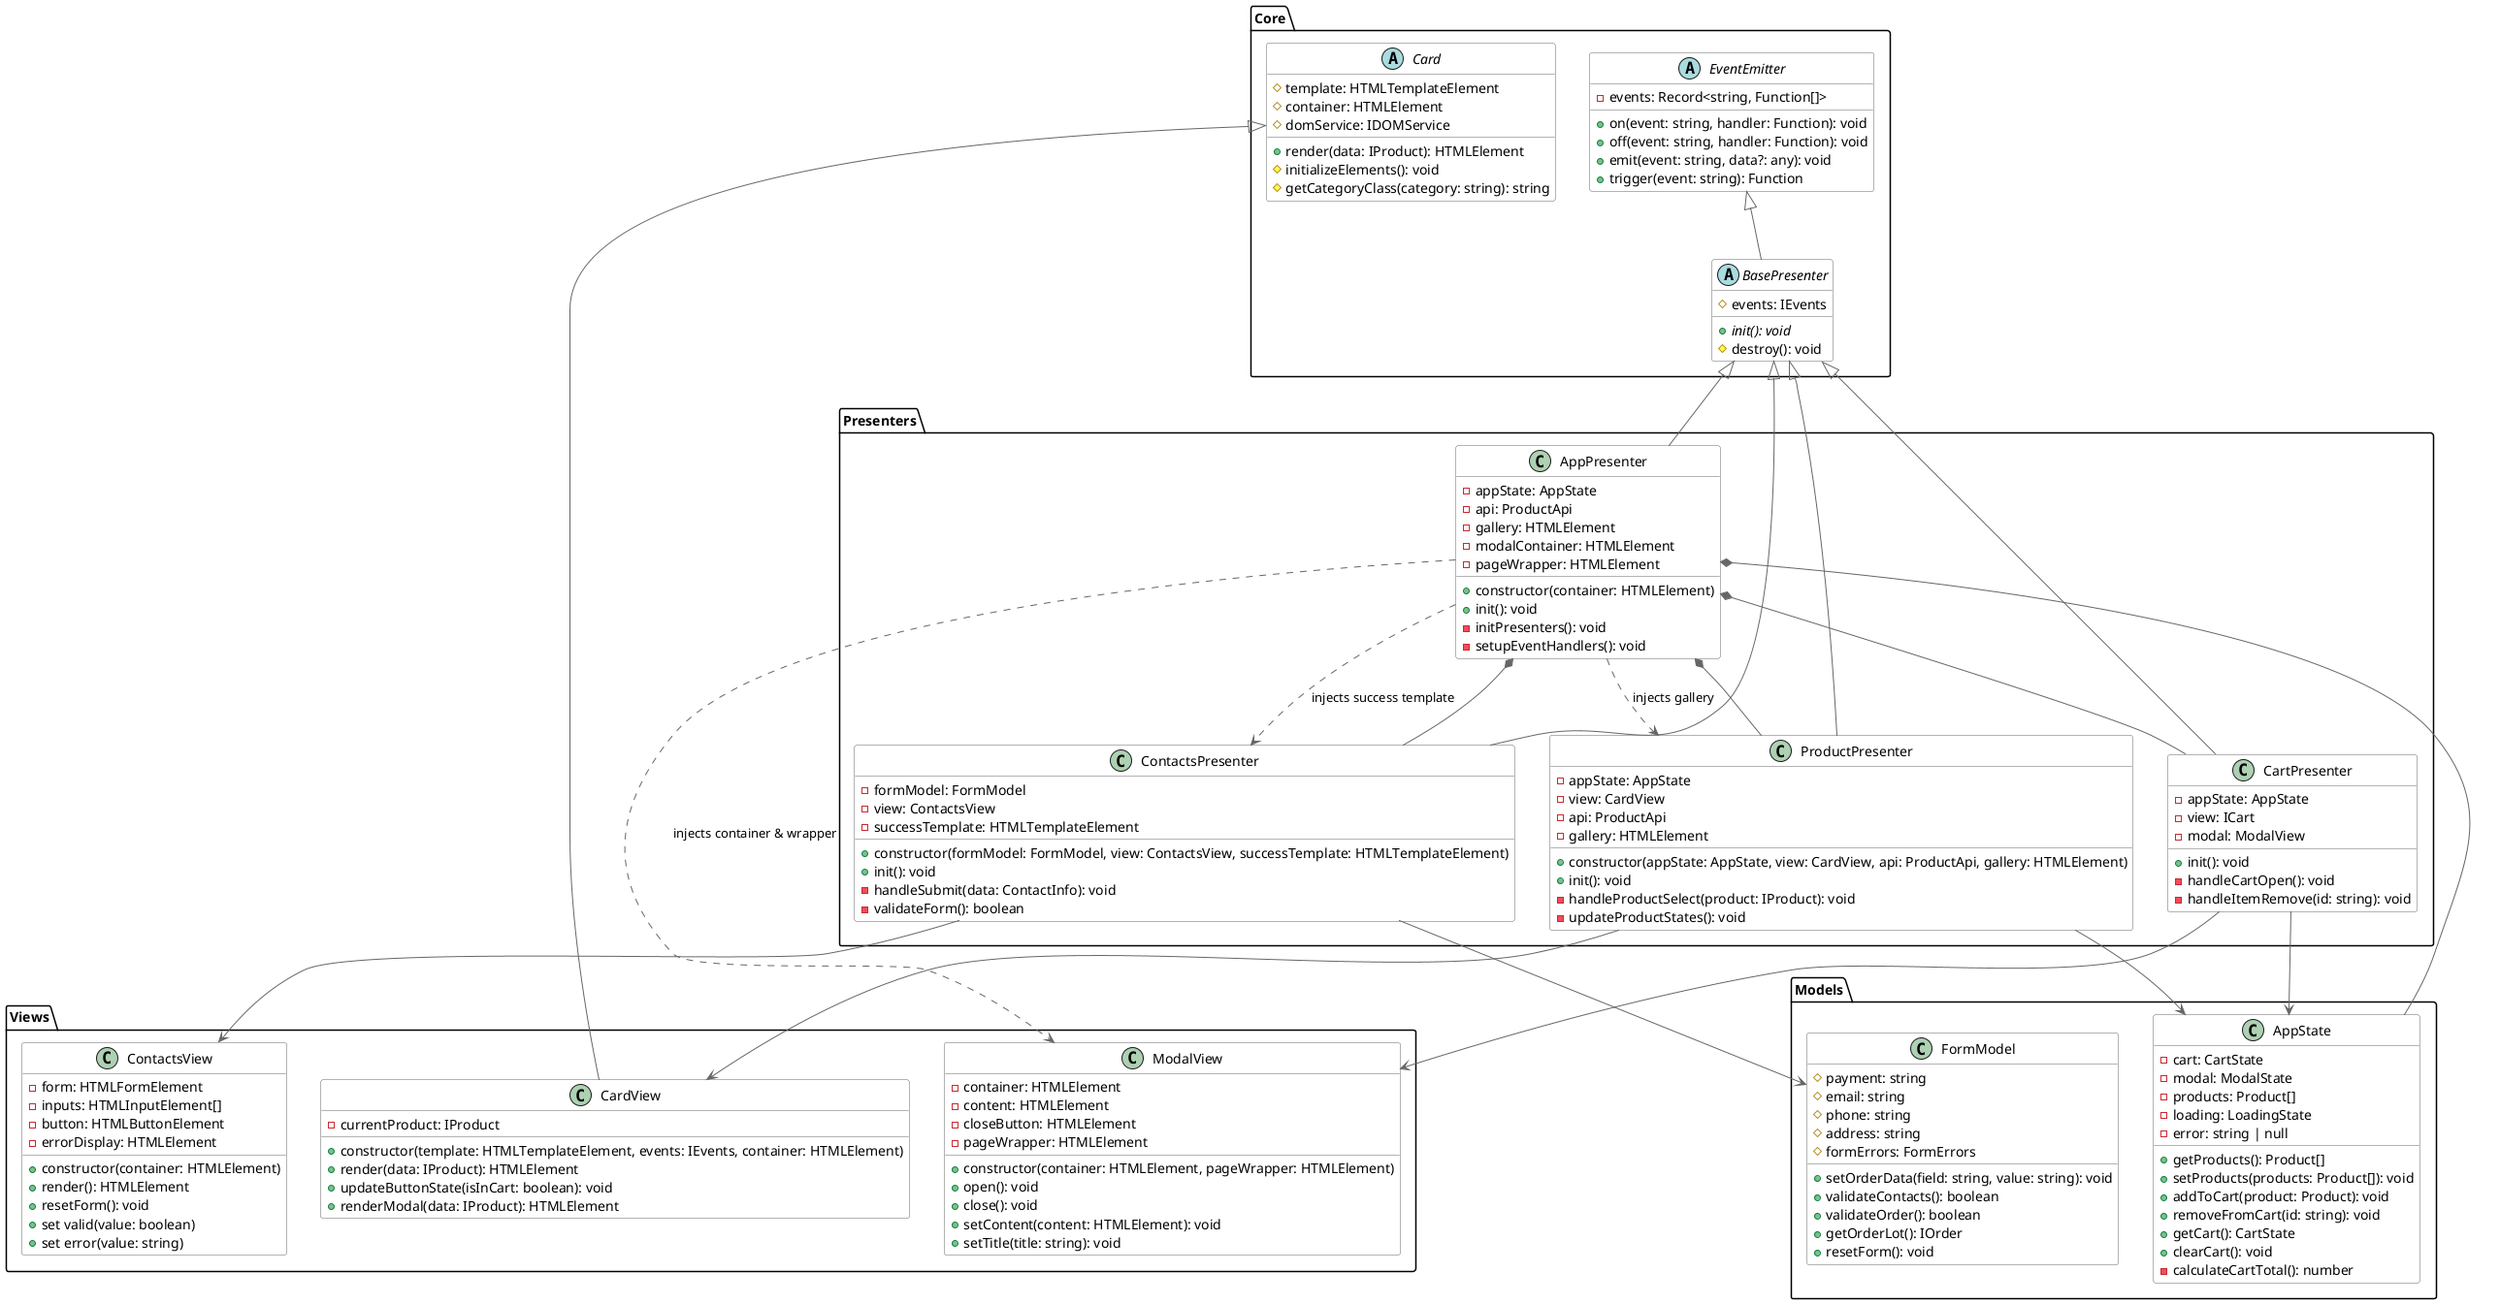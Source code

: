 @startuml Web-Larek

skinparam class {
    BackgroundColor White
    ArrowColor #666666
    BorderColor #666666
}

package "Core" {
    abstract class BasePresenter {
        # events: IEvents
        + {abstract} init(): void
        # destroy(): void
    }

    abstract class EventEmitter {
        - events: Record<string, Function[]>
        + on(event: string, handler: Function): void
        + off(event: string, handler: Function): void
        + emit(event: string, data?: any): void
        + trigger(event: string): Function
    }

    abstract class Card {
        # template: HTMLTemplateElement
        # container: HTMLElement
        # domService: IDOMService
        + render(data: IProduct): HTMLElement
        # initializeElements(): void
        # getCategoryClass(category: string): string
    }
}

package "Models" {
    class AppState {
        - cart: CartState
        - modal: ModalState
        - products: Product[]
        - loading: LoadingState
        - error: string | null
        + getProducts(): Product[]
        + setProducts(products: Product[]): void
        + addToCart(product: Product): void
        + removeFromCart(id: string): void
        + getCart(): CartState
        + clearCart(): void
        - calculateCartTotal(): number
    }

    class FormModel {
        # payment: string
        # email: string
        # phone: string
        # address: string
        # formErrors: FormErrors
        + setOrderData(field: string, value: string): void
        + validateContacts(): boolean
        + validateOrder(): boolean
        + getOrderLot(): IOrder
        + resetForm(): void
    }
}

package "Views" {
    class CardView {
        - currentProduct: IProduct
        + constructor(template: HTMLTemplateElement, events: IEvents, container: HTMLElement)
        + render(data: IProduct): HTMLElement
        + updateButtonState(isInCart: boolean): void
        + renderModal(data: IProduct): HTMLElement
    }

    class ModalView {
        - container: HTMLElement
        - content: HTMLElement
        - closeButton: HTMLElement
        - pageWrapper: HTMLElement
        + constructor(container: HTMLElement, pageWrapper: HTMLElement)
        + open(): void
        + close(): void
        + setContent(content: HTMLElement): void
        + setTitle(title: string): void
    }

    class ContactsView {
        - form: HTMLFormElement
        - inputs: HTMLInputElement[]
        - button: HTMLButtonElement
        - errorDisplay: HTMLElement
        + constructor(container: HTMLElement)
        + render(): HTMLElement
        + resetForm(): void
        + set valid(value: boolean)
        + set error(value: string)
    }
}

package "Presenters" {
    class ProductPresenter {
        - appState: AppState
        - view: CardView
        - api: ProductApi
        - gallery: HTMLElement
        + constructor(appState: AppState, view: CardView, api: ProductApi, gallery: HTMLElement)
        + init(): void
        - handleProductSelect(product: IProduct): void
        - updateProductStates(): void
    }

    class CartPresenter {
        - appState: AppState
        - view: ICart
        - modal: ModalView
        + init(): void
        - handleCartOpen(): void
        - handleItemRemove(id: string): void
    }

    class ContactsPresenter {
        - formModel: FormModel
        - view: ContactsView
        - successTemplate: HTMLTemplateElement
        + constructor(formModel: FormModel, view: ContactsView, successTemplate: HTMLTemplateElement)
        + init(): void
        - handleSubmit(data: ContactInfo): void
        - validateForm(): boolean
    }

    class AppPresenter {
        - appState: AppState
        - api: ProductApi
        - gallery: HTMLElement
        - modalContainer: HTMLElement
        - pageWrapper: HTMLElement
        + constructor(container: HTMLElement)
        + init(): void
        - initPresenters(): void
        - setupEventHandlers(): void
    }
}

' Inheritance relationships
BasePresenter <|-- ProductPresenter
BasePresenter <|-- CartPresenter
BasePresenter <|-- ContactsPresenter
BasePresenter <|-- AppPresenter
EventEmitter <|-- BasePresenter
Card <|-- CardView

' Composition and dependencies
AppPresenter *-- ProductPresenter
AppPresenter *-- CartPresenter
AppPresenter *-- ContactsPresenter
AppPresenter *-- AppState

ProductPresenter --> CardView
ProductPresenter --> AppState

CartPresenter --> ModalView
CartPresenter --> AppState

ContactsPresenter --> ContactsView
ContactsPresenter --> FormModel

' DOM element flow
AppPresenter ..> ProductPresenter : injects gallery
AppPresenter ..> ModalView : injects container & wrapper
AppPresenter ..> ContactsPresenter : injects success template

@enduml 